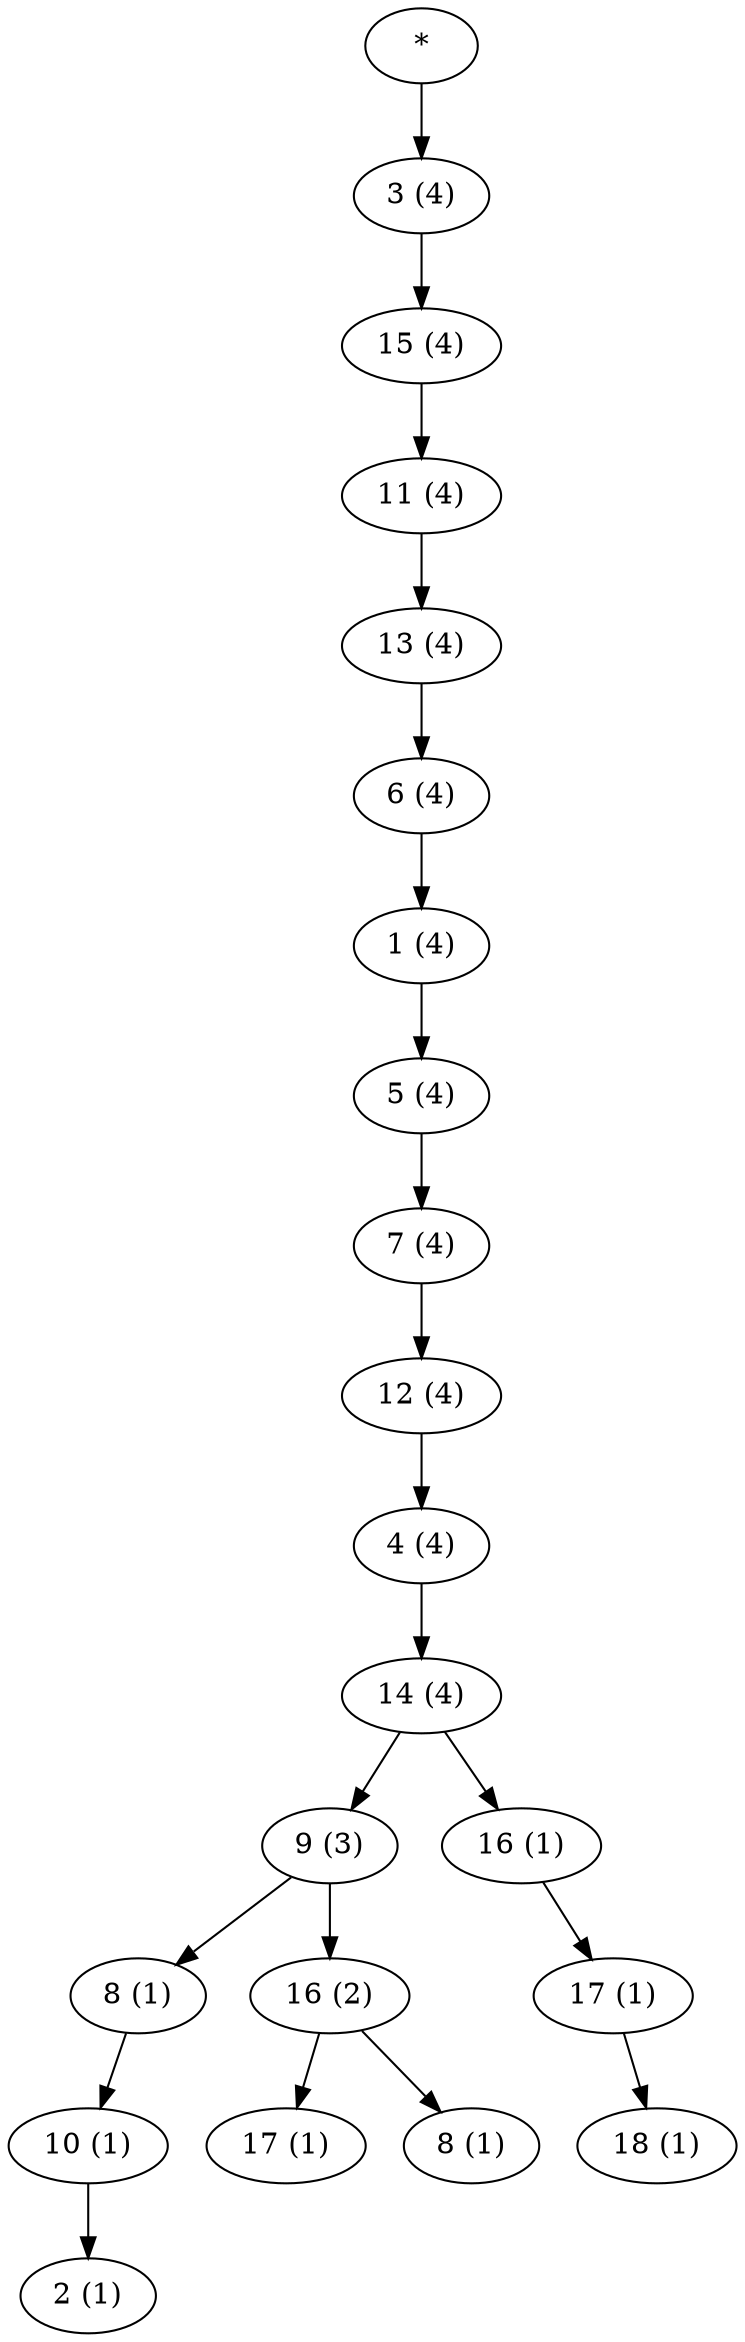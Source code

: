 digraph G {
0 [label="*"];
1 [label="3 (4)"];
2 [label="15 (4)"];
3 [label="11 (4)"];
4 [label="13 (4)"];
5 [label="6 (4)"];
6 [label="1 (4)"];
7 [label="5 (4)"];
8 [label="7 (4)"];
9 [label="12 (4)"];
10 [label="4 (4)"];
11 [label="14 (4)"];
12 [label="9 (3)"];
13 [label="8 (1)"];
14 [label="10 (1)"];
15 [label="2 (1)"];
16 [label="16 (2)"];
17 [label="17 (1)"];
18 [label="8 (1)"];
19 [label="16 (1)"];
20 [label="17 (1)"];
21 [label="18 (1)"];
0 -> 1;
1 -> 2;
2 -> 3;
3 -> 4;
4 -> 5;
5 -> 6;
6 -> 7;
7 -> 8;
8 -> 9;
9 -> 10;
10 -> 11;
11 -> 12;
12 -> 13;
13 -> 14;
14 -> 15;
12 -> 16;
16 -> 17;
16 -> 18;
11 -> 19;
19 -> 20;
20 -> 21;
}